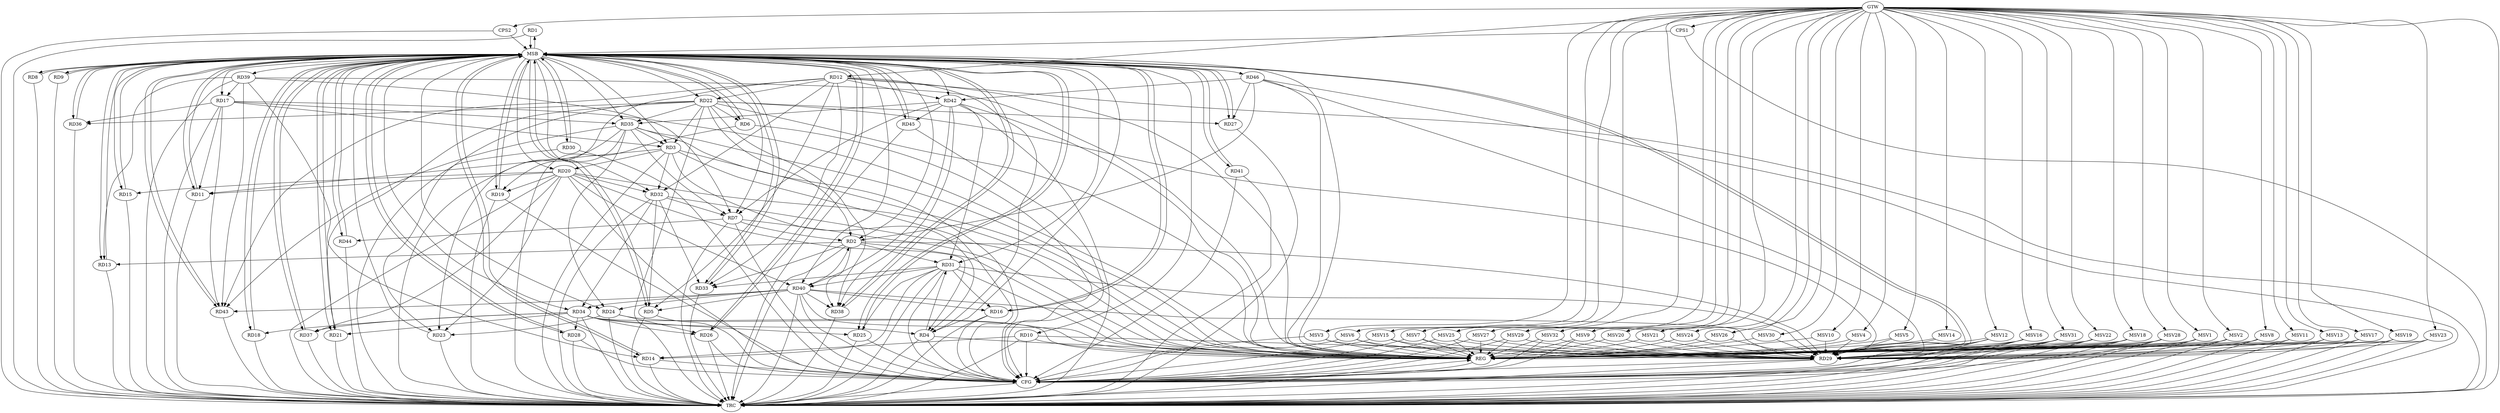 strict digraph G {
  RD1 [ label="RD1" ];
  RD2 [ label="RD2" ];
  RD3 [ label="RD3" ];
  RD4 [ label="RD4" ];
  RD5 [ label="RD5" ];
  RD6 [ label="RD6" ];
  RD7 [ label="RD7" ];
  RD8 [ label="RD8" ];
  RD9 [ label="RD9" ];
  RD10 [ label="RD10" ];
  RD11 [ label="RD11" ];
  RD12 [ label="RD12" ];
  RD13 [ label="RD13" ];
  RD14 [ label="RD14" ];
  RD15 [ label="RD15" ];
  RD16 [ label="RD16" ];
  RD17 [ label="RD17" ];
  RD18 [ label="RD18" ];
  RD19 [ label="RD19" ];
  RD20 [ label="RD20" ];
  RD21 [ label="RD21" ];
  RD22 [ label="RD22" ];
  RD23 [ label="RD23" ];
  RD24 [ label="RD24" ];
  RD25 [ label="RD25" ];
  RD26 [ label="RD26" ];
  RD27 [ label="RD27" ];
  RD28 [ label="RD28" ];
  RD29 [ label="RD29" ];
  RD30 [ label="RD30" ];
  RD31 [ label="RD31" ];
  RD32 [ label="RD32" ];
  RD33 [ label="RD33" ];
  RD34 [ label="RD34" ];
  RD35 [ label="RD35" ];
  RD36 [ label="RD36" ];
  RD37 [ label="RD37" ];
  RD38 [ label="RD38" ];
  RD39 [ label="RD39" ];
  RD40 [ label="RD40" ];
  RD41 [ label="RD41" ];
  RD42 [ label="RD42" ];
  RD43 [ label="RD43" ];
  RD44 [ label="RD44" ];
  RD45 [ label="RD45" ];
  RD46 [ label="RD46" ];
  CPS1 [ label="CPS1" ];
  CPS2 [ label="CPS2" ];
  GTW [ label="GTW" ];
  REG [ label="REG" ];
  MSB [ label="MSB" ];
  CFG [ label="CFG" ];
  TRC [ label="TRC" ];
  MSV1 [ label="MSV1" ];
  MSV2 [ label="MSV2" ];
  MSV3 [ label="MSV3" ];
  MSV4 [ label="MSV4" ];
  MSV5 [ label="MSV5" ];
  MSV6 [ label="MSV6" ];
  MSV7 [ label="MSV7" ];
  MSV8 [ label="MSV8" ];
  MSV9 [ label="MSV9" ];
  MSV10 [ label="MSV10" ];
  MSV11 [ label="MSV11" ];
  MSV12 [ label="MSV12" ];
  MSV13 [ label="MSV13" ];
  MSV14 [ label="MSV14" ];
  MSV15 [ label="MSV15" ];
  MSV16 [ label="MSV16" ];
  MSV17 [ label="MSV17" ];
  MSV18 [ label="MSV18" ];
  MSV19 [ label="MSV19" ];
  MSV20 [ label="MSV20" ];
  MSV21 [ label="MSV21" ];
  MSV22 [ label="MSV22" ];
  MSV23 [ label="MSV23" ];
  MSV24 [ label="MSV24" ];
  MSV25 [ label="MSV25" ];
  MSV26 [ label="MSV26" ];
  MSV27 [ label="MSV27" ];
  MSV28 [ label="MSV28" ];
  MSV29 [ label="MSV29" ];
  MSV30 [ label="MSV30" ];
  MSV31 [ label="MSV31" ];
  MSV32 [ label="MSV32" ];
  RD7 -> RD2;
  RD2 -> RD13;
  RD22 -> RD2;
  RD2 -> RD29;
  RD2 -> RD31;
  RD2 -> RD33;
  RD2 -> RD38;
  RD40 -> RD2;
  RD46 -> RD2;
  RD3 -> RD4;
  RD3 -> RD11;
  RD17 -> RD3;
  RD3 -> RD20;
  RD22 -> RD3;
  RD3 -> RD32;
  RD35 -> RD3;
  RD12 -> RD4;
  RD20 -> RD4;
  RD4 -> RD31;
  RD34 -> RD4;
  RD12 -> RD5;
  RD32 -> RD5;
  RD40 -> RD5;
  RD22 -> RD6;
  RD32 -> RD7;
  RD35 -> RD7;
  RD39 -> RD7;
  RD42 -> RD7;
  RD7 -> RD44;
  RD10 -> RD14;
  RD10 -> RD29;
  RD17 -> RD11;
  RD20 -> RD11;
  RD12 -> RD22;
  RD12 -> RD23;
  RD12 -> RD32;
  RD12 -> RD33;
  RD12 -> RD42;
  RD12 -> RD43;
  RD39 -> RD13;
  RD31 -> RD14;
  RD39 -> RD14;
  RD20 -> RD15;
  RD31 -> RD16;
  RD40 -> RD16;
  RD17 -> RD35;
  RD17 -> RD36;
  RD39 -> RD17;
  RD17 -> RD43;
  RD34 -> RD18;
  RD20 -> RD19;
  RD35 -> RD19;
  RD20 -> RD23;
  RD20 -> RD32;
  RD20 -> RD37;
  RD20 -> RD40;
  RD22 -> RD21;
  RD34 -> RD21;
  RD22 -> RD23;
  RD22 -> RD27;
  RD22 -> RD29;
  RD22 -> RD35;
  RD22 -> RD36;
  RD22 -> RD38;
  RD24 -> RD23;
  RD24 -> RD26;
  RD35 -> RD24;
  RD40 -> RD24;
  RD31 -> RD25;
  RD34 -> RD25;
  RD34 -> RD26;
  RD46 -> RD27;
  RD34 -> RD28;
  RD31 -> RD29;
  RD40 -> RD29;
  RD46 -> RD29;
  RD31 -> RD33;
  RD31 -> RD40;
  RD42 -> RD31;
  RD32 -> RD33;
  RD32 -> RD34;
  RD34 -> RD37;
  RD40 -> RD34;
  RD42 -> RD35;
  RD35 -> RD43;
  RD40 -> RD38;
  RD42 -> RD38;
  RD39 -> RD43;
  RD42 -> RD40;
  RD40 -> RD43;
  RD42 -> RD45;
  RD46 -> RD42;
  GTW -> RD12;
  GTW -> CPS1;
  GTW -> CPS2;
  RD2 -> REG;
  RD3 -> REG;
  RD4 -> REG;
  RD7 -> REG;
  RD10 -> REG;
  RD12 -> REG;
  RD17 -> REG;
  RD20 -> REG;
  RD22 -> REG;
  RD24 -> REG;
  RD31 -> REG;
  RD32 -> REG;
  RD34 -> REG;
  RD35 -> REG;
  RD39 -> REG;
  RD40 -> REG;
  RD42 -> REG;
  RD46 -> REG;
  RD1 -> MSB;
  MSB -> RD2;
  MSB -> RD4;
  MSB -> RD42;
  MSB -> RD45;
  MSB -> REG;
  RD5 -> MSB;
  MSB -> RD10;
  MSB -> RD16;
  MSB -> RD38;
  RD6 -> MSB;
  MSB -> RD1;
  RD8 -> MSB;
  MSB -> RD5;
  RD9 -> MSB;
  MSB -> RD7;
  MSB -> RD15;
  MSB -> RD17;
  MSB -> RD28;
  RD11 -> MSB;
  MSB -> RD3;
  RD13 -> MSB;
  MSB -> RD6;
  MSB -> RD29;
  MSB -> RD31;
  MSB -> RD33;
  MSB -> RD34;
  MSB -> RD35;
  RD14 -> MSB;
  MSB -> RD22;
  RD15 -> MSB;
  MSB -> RD18;
  MSB -> RD24;
  MSB -> RD25;
  MSB -> RD30;
  RD16 -> MSB;
  MSB -> RD13;
  MSB -> RD39;
  MSB -> RD43;
  RD18 -> MSB;
  RD19 -> MSB;
  MSB -> RD14;
  MSB -> RD26;
  MSB -> RD46;
  RD21 -> MSB;
  RD23 -> MSB;
  MSB -> RD8;
  MSB -> RD19;
  MSB -> RD41;
  RD25 -> MSB;
  MSB -> RD9;
  MSB -> RD27;
  MSB -> RD32;
  MSB -> RD40;
  MSB -> RD44;
  RD26 -> MSB;
  RD27 -> MSB;
  MSB -> RD20;
  RD28 -> MSB;
  MSB -> RD21;
  RD29 -> MSB;
  RD30 -> MSB;
  MSB -> RD37;
  RD33 -> MSB;
  RD36 -> MSB;
  RD37 -> MSB;
  RD38 -> MSB;
  RD41 -> MSB;
  MSB -> RD11;
  RD43 -> MSB;
  RD44 -> MSB;
  RD45 -> MSB;
  MSB -> RD36;
  CPS1 -> MSB;
  CPS2 -> MSB;
  RD7 -> CFG;
  RD5 -> CFG;
  RD41 -> CFG;
  RD3 -> CFG;
  RD6 -> CFG;
  RD26 -> CFG;
  RD19 -> CFG;
  RD4 -> CFG;
  RD16 -> CFG;
  RD20 -> CFG;
  RD45 -> CFG;
  RD10 -> CFG;
  RD40 -> CFG;
  RD28 -> CFG;
  RD29 -> CFG;
  RD14 -> CFG;
  RD25 -> CFG;
  RD30 -> CFG;
  RD35 -> CFG;
  RD31 -> CFG;
  REG -> CFG;
  RD1 -> TRC;
  RD2 -> TRC;
  RD3 -> TRC;
  RD4 -> TRC;
  RD5 -> TRC;
  RD6 -> TRC;
  RD7 -> TRC;
  RD8 -> TRC;
  RD9 -> TRC;
  RD10 -> TRC;
  RD11 -> TRC;
  RD12 -> TRC;
  RD13 -> TRC;
  RD14 -> TRC;
  RD15 -> TRC;
  RD16 -> TRC;
  RD17 -> TRC;
  RD18 -> TRC;
  RD19 -> TRC;
  RD20 -> TRC;
  RD21 -> TRC;
  RD22 -> TRC;
  RD23 -> TRC;
  RD24 -> TRC;
  RD25 -> TRC;
  RD26 -> TRC;
  RD27 -> TRC;
  RD28 -> TRC;
  RD29 -> TRC;
  RD30 -> TRC;
  RD31 -> TRC;
  RD32 -> TRC;
  RD33 -> TRC;
  RD34 -> TRC;
  RD35 -> TRC;
  RD36 -> TRC;
  RD37 -> TRC;
  RD38 -> TRC;
  RD39 -> TRC;
  RD40 -> TRC;
  RD41 -> TRC;
  RD42 -> TRC;
  RD43 -> TRC;
  RD44 -> TRC;
  RD45 -> TRC;
  RD46 -> TRC;
  CPS1 -> TRC;
  CPS2 -> TRC;
  GTW -> TRC;
  CFG -> TRC;
  TRC -> REG;
  MSV1 -> RD29;
  MSV2 -> RD29;
  GTW -> MSV1;
  MSV1 -> REG;
  MSV1 -> TRC;
  GTW -> MSV2;
  MSV2 -> REG;
  MSV2 -> TRC;
  MSV3 -> RD29;
  MSV4 -> RD29;
  MSV5 -> RD29;
  MSV6 -> RD29;
  MSV7 -> RD29;
  MSV8 -> RD29;
  MSV9 -> RD29;
  GTW -> MSV3;
  MSV3 -> REG;
  MSV3 -> CFG;
  GTW -> MSV4;
  MSV4 -> REG;
  GTW -> MSV5;
  MSV5 -> REG;
  GTW -> MSV6;
  MSV6 -> REG;
  MSV6 -> CFG;
  GTW -> MSV7;
  MSV7 -> REG;
  MSV7 -> CFG;
  GTW -> MSV8;
  MSV8 -> REG;
  MSV8 -> TRC;
  GTW -> MSV9;
  MSV9 -> REG;
  MSV9 -> CFG;
  MSV10 -> RD29;
  MSV11 -> RD29;
  MSV12 -> RD29;
  MSV13 -> RD29;
  GTW -> MSV10;
  MSV10 -> REG;
  GTW -> MSV11;
  MSV11 -> REG;
  MSV11 -> TRC;
  GTW -> MSV12;
  MSV12 -> REG;
  MSV12 -> TRC;
  MSV12 -> CFG;
  GTW -> MSV13;
  MSV13 -> REG;
  MSV13 -> TRC;
  MSV14 -> RD29;
  GTW -> MSV14;
  MSV14 -> REG;
  MSV15 -> RD29;
  MSV16 -> RD29;
  MSV17 -> RD29;
  GTW -> MSV15;
  MSV15 -> REG;
  MSV15 -> CFG;
  GTW -> MSV16;
  MSV16 -> REG;
  MSV16 -> TRC;
  MSV16 -> CFG;
  GTW -> MSV17;
  MSV17 -> REG;
  MSV17 -> TRC;
  MSV18 -> RD29;
  MSV19 -> RD29;
  MSV20 -> RD29;
  MSV21 -> RD29;
  GTW -> MSV18;
  MSV18 -> REG;
  MSV18 -> TRC;
  MSV18 -> CFG;
  GTW -> MSV19;
  MSV19 -> REG;
  MSV19 -> TRC;
  GTW -> MSV20;
  MSV20 -> REG;
  GTW -> MSV21;
  MSV21 -> REG;
  MSV22 -> RD29;
  MSV23 -> RD29;
  GTW -> MSV22;
  MSV22 -> REG;
  MSV22 -> TRC;
  MSV22 -> CFG;
  GTW -> MSV23;
  MSV23 -> REG;
  MSV23 -> TRC;
  MSV24 -> RD29;
  GTW -> MSV24;
  MSV24 -> REG;
  MSV25 -> RD29;
  MSV26 -> RD29;
  MSV27 -> RD29;
  MSV28 -> RD29;
  GTW -> MSV25;
  MSV25 -> REG;
  MSV25 -> CFG;
  GTW -> MSV26;
  MSV26 -> REG;
  GTW -> MSV27;
  MSV27 -> REG;
  MSV27 -> CFG;
  GTW -> MSV28;
  MSV28 -> REG;
  MSV28 -> TRC;
  MSV28 -> CFG;
  MSV29 -> RD29;
  GTW -> MSV29;
  MSV29 -> REG;
  MSV29 -> CFG;
  MSV30 -> RD29;
  MSV31 -> RD29;
  GTW -> MSV30;
  MSV30 -> REG;
  GTW -> MSV31;
  MSV31 -> REG;
  MSV31 -> TRC;
  MSV31 -> CFG;
  MSV32 -> RD29;
  GTW -> MSV32;
  MSV32 -> REG;
  MSV32 -> CFG;
}
